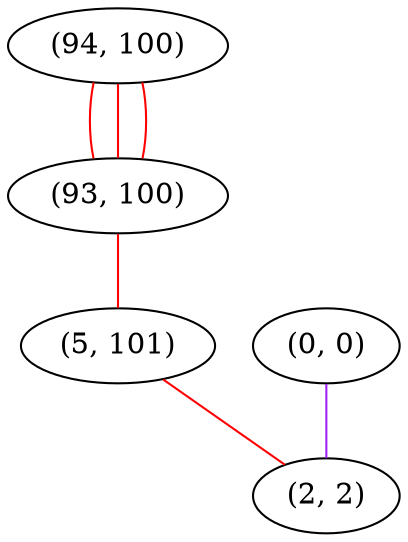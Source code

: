 graph "" {
"(94, 100)";
"(93, 100)";
"(0, 0)";
"(5, 101)";
"(2, 2)";
"(94, 100)" -- "(93, 100)"  [color=red, key=0, weight=1];
"(94, 100)" -- "(93, 100)"  [color=red, key=1, weight=1];
"(94, 100)" -- "(93, 100)"  [color=red, key=2, weight=1];
"(93, 100)" -- "(5, 101)"  [color=red, key=0, weight=1];
"(0, 0)" -- "(2, 2)"  [color=purple, key=0, weight=4];
"(5, 101)" -- "(2, 2)"  [color=red, key=0, weight=1];
}
